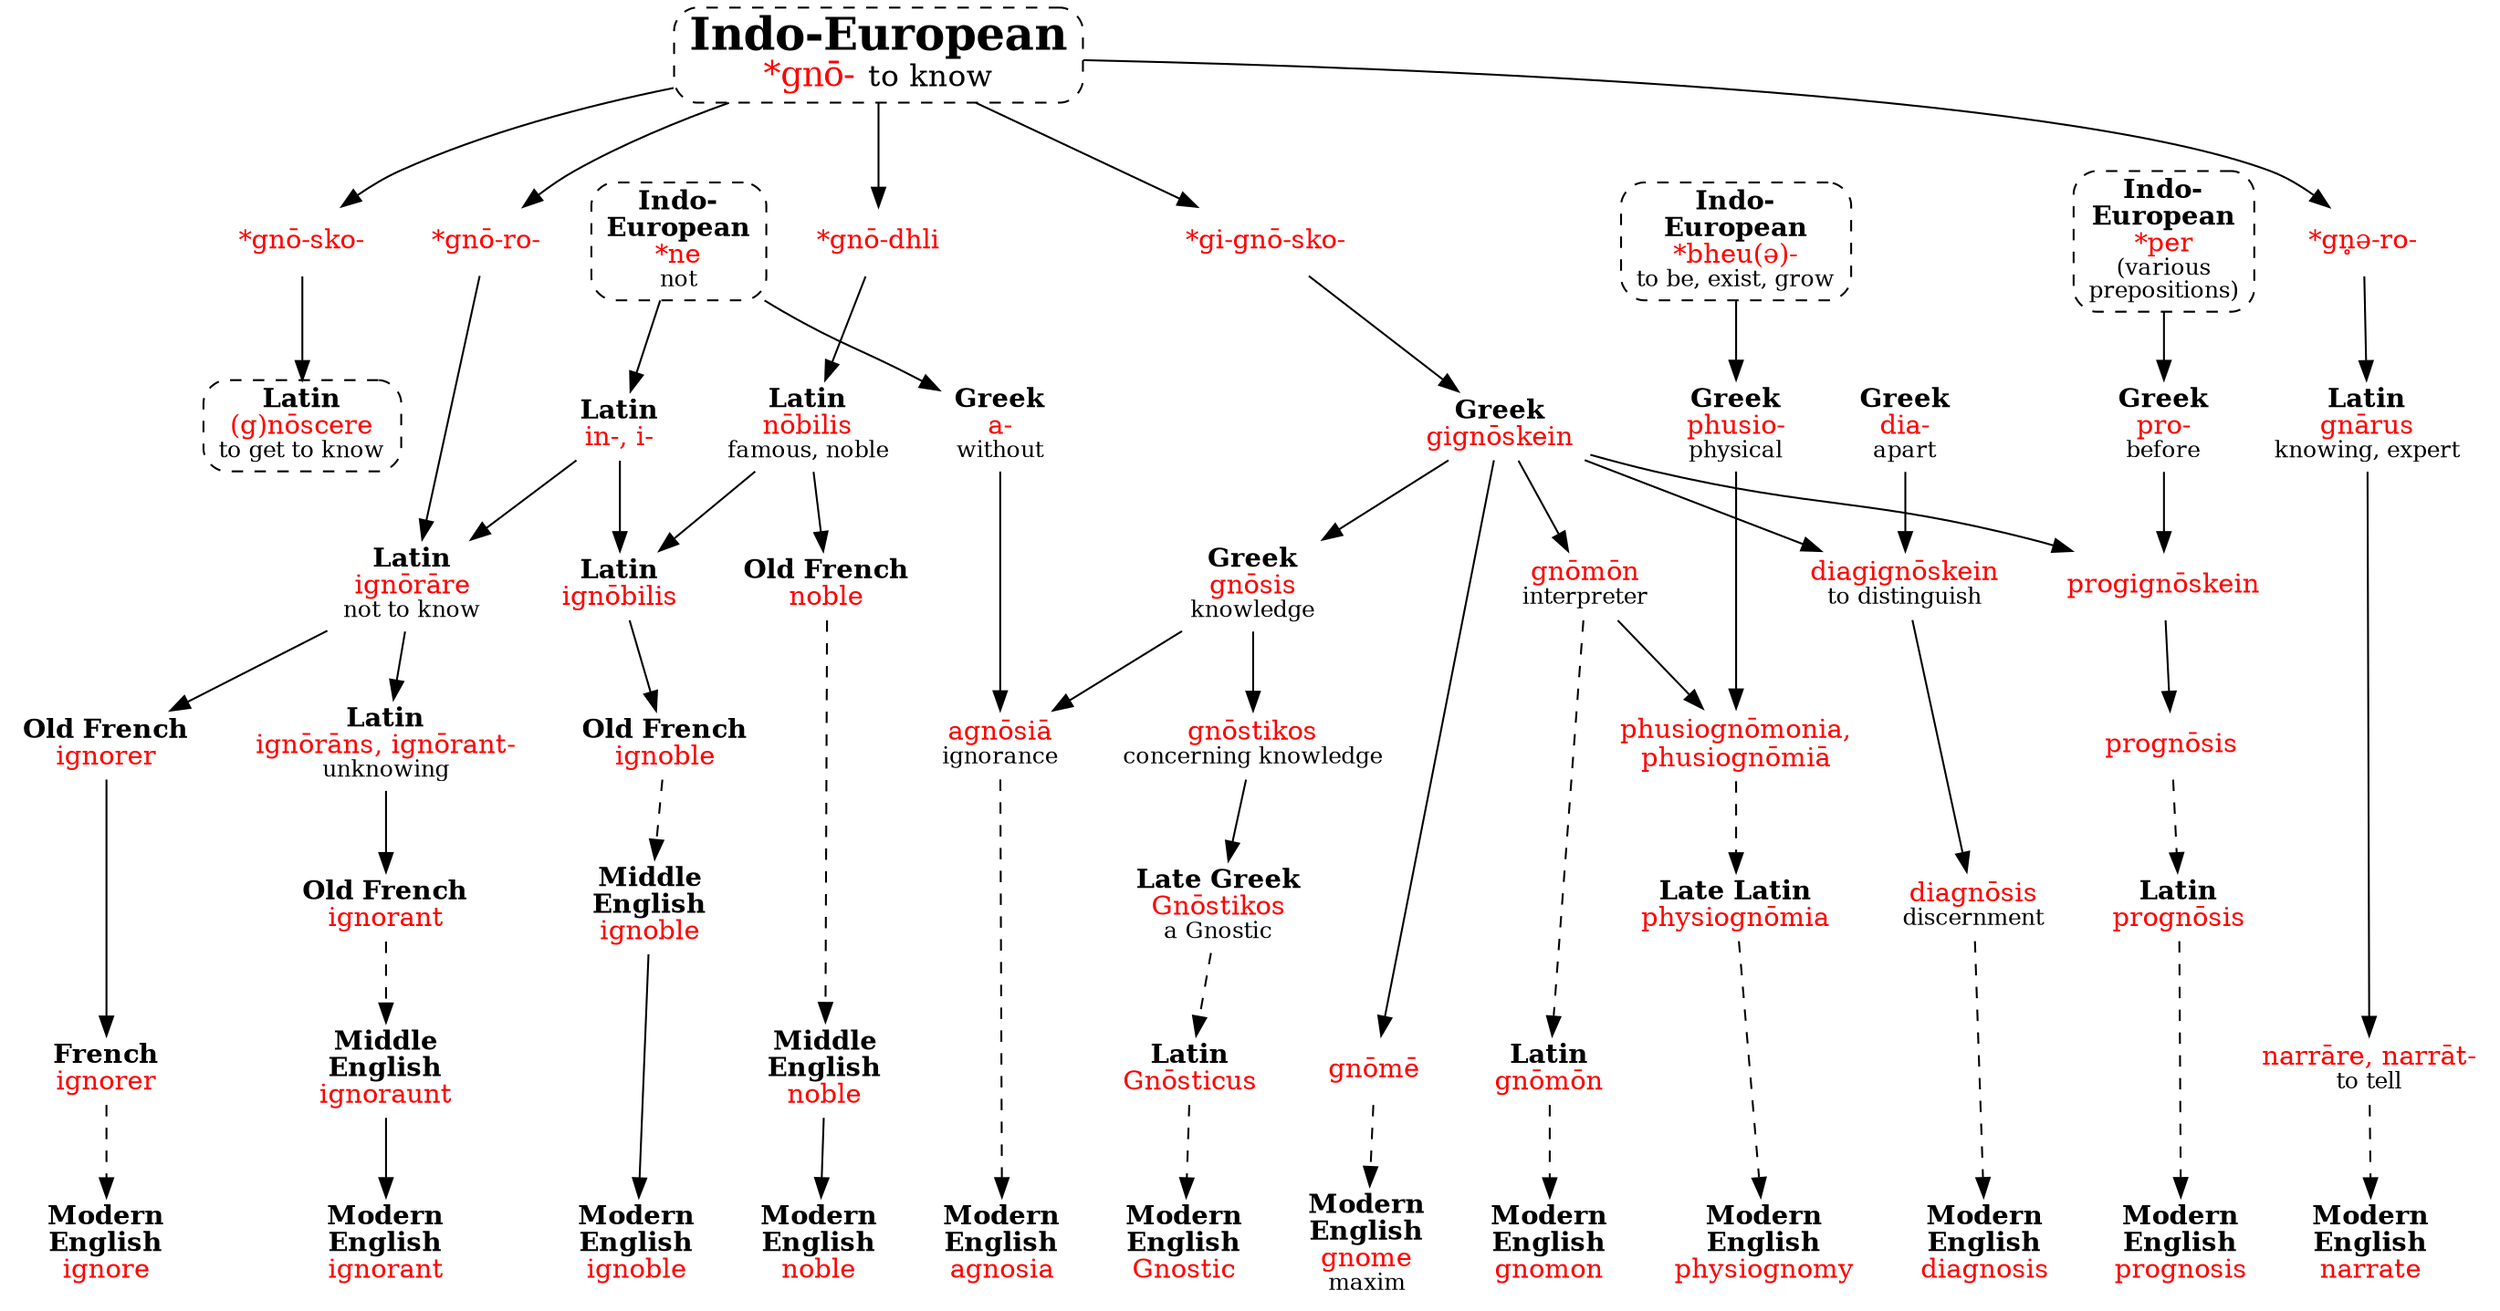 strict digraph {
/* sources: AHD */
node [shape=none]

gno [label=<<font point-size="24"><b>Indo-European</b></font><br/><font point-size="18" color="red">*gnō- </font><font point-size="16">to know</font>> shape=box style="dashed,rounded" URL="gno-know0.svg" tooltip="Indo-European \"*gnō-\" to know"]

gnosko [label=<<font color="red">*gnō-sko-</font>>]
gnoro [label=<<font color="red">*gnō-ro-</font>>]
gnodhli [label=<<font color="red">*gnō-dhli</font>>]
gignosko [label=<<font color="red">*gi-gnō-sko-</font>>]
gnero [label=<<font color="red">*gn̥ə-ro-</font>>]
// gneti [label=<<font color="red">*gn̥ə-ti-</font>>]  Zend-Avesta

gno -> { gnosko gnoro gnodhli gignosko gnero }

// page 3: L (g)nōscere
gnoscereL [label=<<b>Latin</b><br/><font color="red">(g)nōscere</font><br/><font point-size="12">to get to know</font>> shape=box style="dashed,rounded" URL="gno-know3.svg" tooltip="(g)nōscere"]
gnosko -> gnoscereL

// ignore
neIE [label=<<b>Indo-<br/>European</b><br/><font color="red">*ne</font><br/><font point-size="12">not</font>> shape=box style="dashed,rounded" URL="ne-not3.svg"]
inL [label=<<b>Latin</b><br/><font color="red">in-, i-</font>>]
ignorareL [label=<<b>Latin</b><br/><font color="red">ignōrāre</font><br/><font point-size="12">not to know</font>>]
ignorerOF [label=<<b>Old French</b><br/><font color="red">ignorer</font>>]
ignorerF [label=<<b>French</b><br/><font color="red">ignorer</font>>]
ignore [label=<<b>Modern<br/>English</b><br/><font color="red">ignore</font>>]
neIE -> inL
{ gnoro inL } -> ignorareL -> ignorerOF -> ignorerF
ignorerF -> ignore [style=dashed]

// ignorant
ignoransL [label=<<b>Latin</b><br/><font color="red">ignōrāns, ignōrant-</font><br/><font point-size="12">unknowing</font>>]
ignorantOF [label=<<b>Old French</b><br/><font color="red">ignorant</font>>]
ignorauntME [label=<<b>Middle<br/>English</b><br/><font color="red">ignoraunt</font>>]
ignorant [label=<<b>Modern<br/>English</b><br/><font color="red">ignorant</font>>]
ignorareL -> ignoransL -> ignorantOF
ignorantOF -> ignorauntME [style=dashed]
ignorauntME -> ignorant

// noble
nobilisL [label=<<b>Latin</b><br/><font color="red">nōbilis</font><br/><font point-size="12">famous, noble</font>>]
nobleOF[label=<<b>Old French</b><br/><font color="red">noble</font>>]
nobleME [label=<<b>Middle<br/>English</b><br/><font color="red">noble</font>>]
noble [label=<<b>Modern<br/>English</b><br/><font color="red">noble</font>>]
gnodhli -> nobilisL -> nobleOF
nobleOF -> nobleME [style=dashed]
nobleME -> noble

// ignoble
ignobilisL [label=<<b>Latin</b><br/><font color="red">ignōbilis</font>>]
ignobleOF [label=<<b>Old French</b><br/><font color="red">ignoble</font>>]
ignobleME [label=<<b>Middle<br/>English</b><br/><font color="red">ignoble</font>>]
ignoble [label=<<b>Modern<br/>English</b><br/><font color="red">ignoble</font>>]
{ inL nobilisL } -> ignobilisL
ignobilisL -> ignobleOF 
ignobleOF -> ignobleME [style=dashed]
ignobleME -> ignoble

// narrate
gnarusL [label=<<b>Latin</b><br/><font color="red">gnārus</font><br/><font point-size="12">knowing, expert</font>>]
narrareL [label=<<font color="red">narrāre, narrāt-</font><br/><font point-size="12">to tell</font>>]
narrate [label=<<b>Modern<br/>English</b><br/><font color="red">narrate</font>>]
gnero -> gnarusL -> narrareL
narrareL -> narrate [style=dashed]

// gnome (maxim)
gignoskeinGk [label=<<b>Greek</b><br/><font color="red">gignōskein</font>>]
gnomeGk [label=<<font color="red">gnōmē</font>>]
gnome [label=<<b>Modern<br/>English</b><br/><font color="red">gnome</font><br/><font point-size="12">maxim</font>>]
gignosko -> gignoskeinGk -> gnomeGk
gnomeGk -> gnome [style=dashed]

// gnomon
gnomonGk [label=<<font color="red">gnōmōn</font><br/><font point-size="12">interpreter</font>>]
gnomonL [label=<<b>Latin</b><br/><font color="red">gnōmōn</font>>]
gnomon [label=<<b>Modern<br/>English</b><br/><font color="red">gnomon</font>>]
gignoskeinGk -> gnomonGk
gnomonGk -> gnomonL -> gnomon [style=dashed]

// Gnostic
gnosisGk [label=<<b>Greek</b><br/><font color="red">gnōsis</font><br/><font point-size="12">knowledge</font>>]
gnostikosGk [label=<<font color="red">gnōstikos</font><br/><font point-size="12">concerning knowledge</font>>]
gnostikos2Gk [label=<<b>Late Greek</b><br/><font color="red">Gnōstikos</font><br/><font point-size="12">a Gnostic</font>>]
gnosticusL [label=<<b>Latin</b><br/><font color="red">Gnōsticus</font>>]
gnostic [label=<<b>Modern<br/>English</b><br/><font color="red">Gnostic</font>>]
gignoskeinGk -> gnosisGk -> gnostikosGk -> gnostikos2Gk
gnostikos2Gk -> gnosticusL -> gnostic [style=dashed]

// agnosia
aGk [label=<<b>Greek</b><br/><font color="red">a-</font><br/><font point-size="12">without</font>>]
agnosiaGk [label=<<font color="red">agnōsiā</font><br/><font point-size="12">ignorance</font>>]
agnosia [label=<<b>Modern<br/>English</b><br/><font color="red">agnosia</font>>]
neIE -> aGk 
{ aGk gnosisGk } -> agnosiaGk
agnosiaGk -> agnosia [style=dashed]

// diagnosis
diaGk [label=<<b>Greek</b><br/><font color="red">dia-</font><br/><font point-size="12">apart</font>>]
diagignoskeinGk [label=<<font color="red">diagignōskein</font><br/><font point-size="12">to distinguish</font>>]
diagnosisGk [label=<<font color="red">diagnōsis</font><br/><font point-size="12">discernment</font>>]
diagnosis [label=<<b>Modern<br/>English</b><br/><font color="red">diagnosis</font>>]
{ diaGk gignoskeinGk } -> diagignoskeinGk -> diagnosisGk
diagnosisGk -> diagnosis [style=dashed]

// physiognomy
bheuIE [label=<<b>Indo-<br/>European</b><br/><font color="red">*bheu(ə)-</font><br/><font point-size="12">to be, exist, grow</font>> shape=box style="dashed,rounded" URL="bheu-grow2.svg"]
phusioGk [label=<<b>Greek</b><br/><font color="red">phusio-</font><br/><font point-size="12">physical</font>>]
phusiognomiaGk [label=<<font color="red">phusiognōmonia,<br/>phusiognōmiā</font>>]
physiognomiaL [label=<<b>Late Latin</b><br/><font color="red">physiognōmia</font>>]
physiognomy [label=<<b>Modern<br/>English</b><br/><font color="red">physiognomy</font>>]
bheuIE -> phusioGk
{ phusioGk gnomonGk } -> phusiognomiaGk
phusiognomiaGk -> physiognomiaL -> physiognomy [style=dashed]

// prognosis
perIE [label=<<b>Indo-<br/>European</b><br/><font color="red">*per</font><br/><font point-size="12">(various<br/>prepositions)</font>> shape=box style="dashed,rounded" URL="per-pro2.svg"]
proGk [label=<<b>Greek</b><br/><font color="red">pro-</font><br/><font point-size="12">before</font>>]
progignoskeinGk [label=<<font color="red">progignōskein</font>>]
prognosisGk [label=<<font color="red">prognōsis</font>>]
prognosisL [label=<<b>Latin</b><br/><font color="red">prognōsis</font>>]
prognosis [label=<<b>Modern<br/>English</b><br/><font color="red">prognosis</font>>]
perIE -> proGk
{ proGk gignoskeinGk } -> progignoskeinGk -> prognosisGk
prognosisGk -> prognosisL -> prognosis [style=dashed]

{ rank=sink ignore ignorant noble ignoble narrate gnome gnomon gnostic agnosia diagnosis physiognomy prognosis }
{ rank=same neIE bheuIE perIE }
}